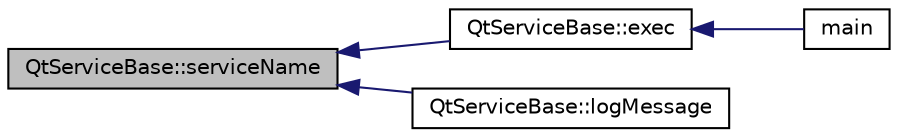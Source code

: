 digraph "QtServiceBase::serviceName"
{
  edge [fontname="Helvetica",fontsize="10",labelfontname="Helvetica",labelfontsize="10"];
  node [fontname="Helvetica",fontsize="10",shape=record];
  rankdir="LR";
  Node38 [label="QtServiceBase::serviceName",height=0.2,width=0.4,color="black", fillcolor="grey75", style="filled", fontcolor="black"];
  Node38 -> Node39 [dir="back",color="midnightblue",fontsize="10",style="solid",fontname="Helvetica"];
  Node39 [label="QtServiceBase::exec",height=0.2,width=0.4,color="black", fillcolor="white", style="filled",URL="$class_qt_service_base.html#afae2e589de71c1ae3ae8db3dc9ab9c64"];
  Node39 -> Node40 [dir="back",color="midnightblue",fontsize="10",style="solid",fontname="Helvetica"];
  Node40 [label="main",height=0.2,width=0.4,color="black", fillcolor="white", style="filled",URL="$prerequisites_2_qt_web_app_2_demo3_2src_2main_8cpp.html#a0ddf1224851353fc92bfbff6f499fa97"];
  Node38 -> Node41 [dir="back",color="midnightblue",fontsize="10",style="solid",fontname="Helvetica"];
  Node41 [label="QtServiceBase::logMessage",height=0.2,width=0.4,color="black", fillcolor="white", style="filled",URL="$class_qt_service_base.html#ac071ce0b30547e17c3b3ca9dcb0108c9"];
}
